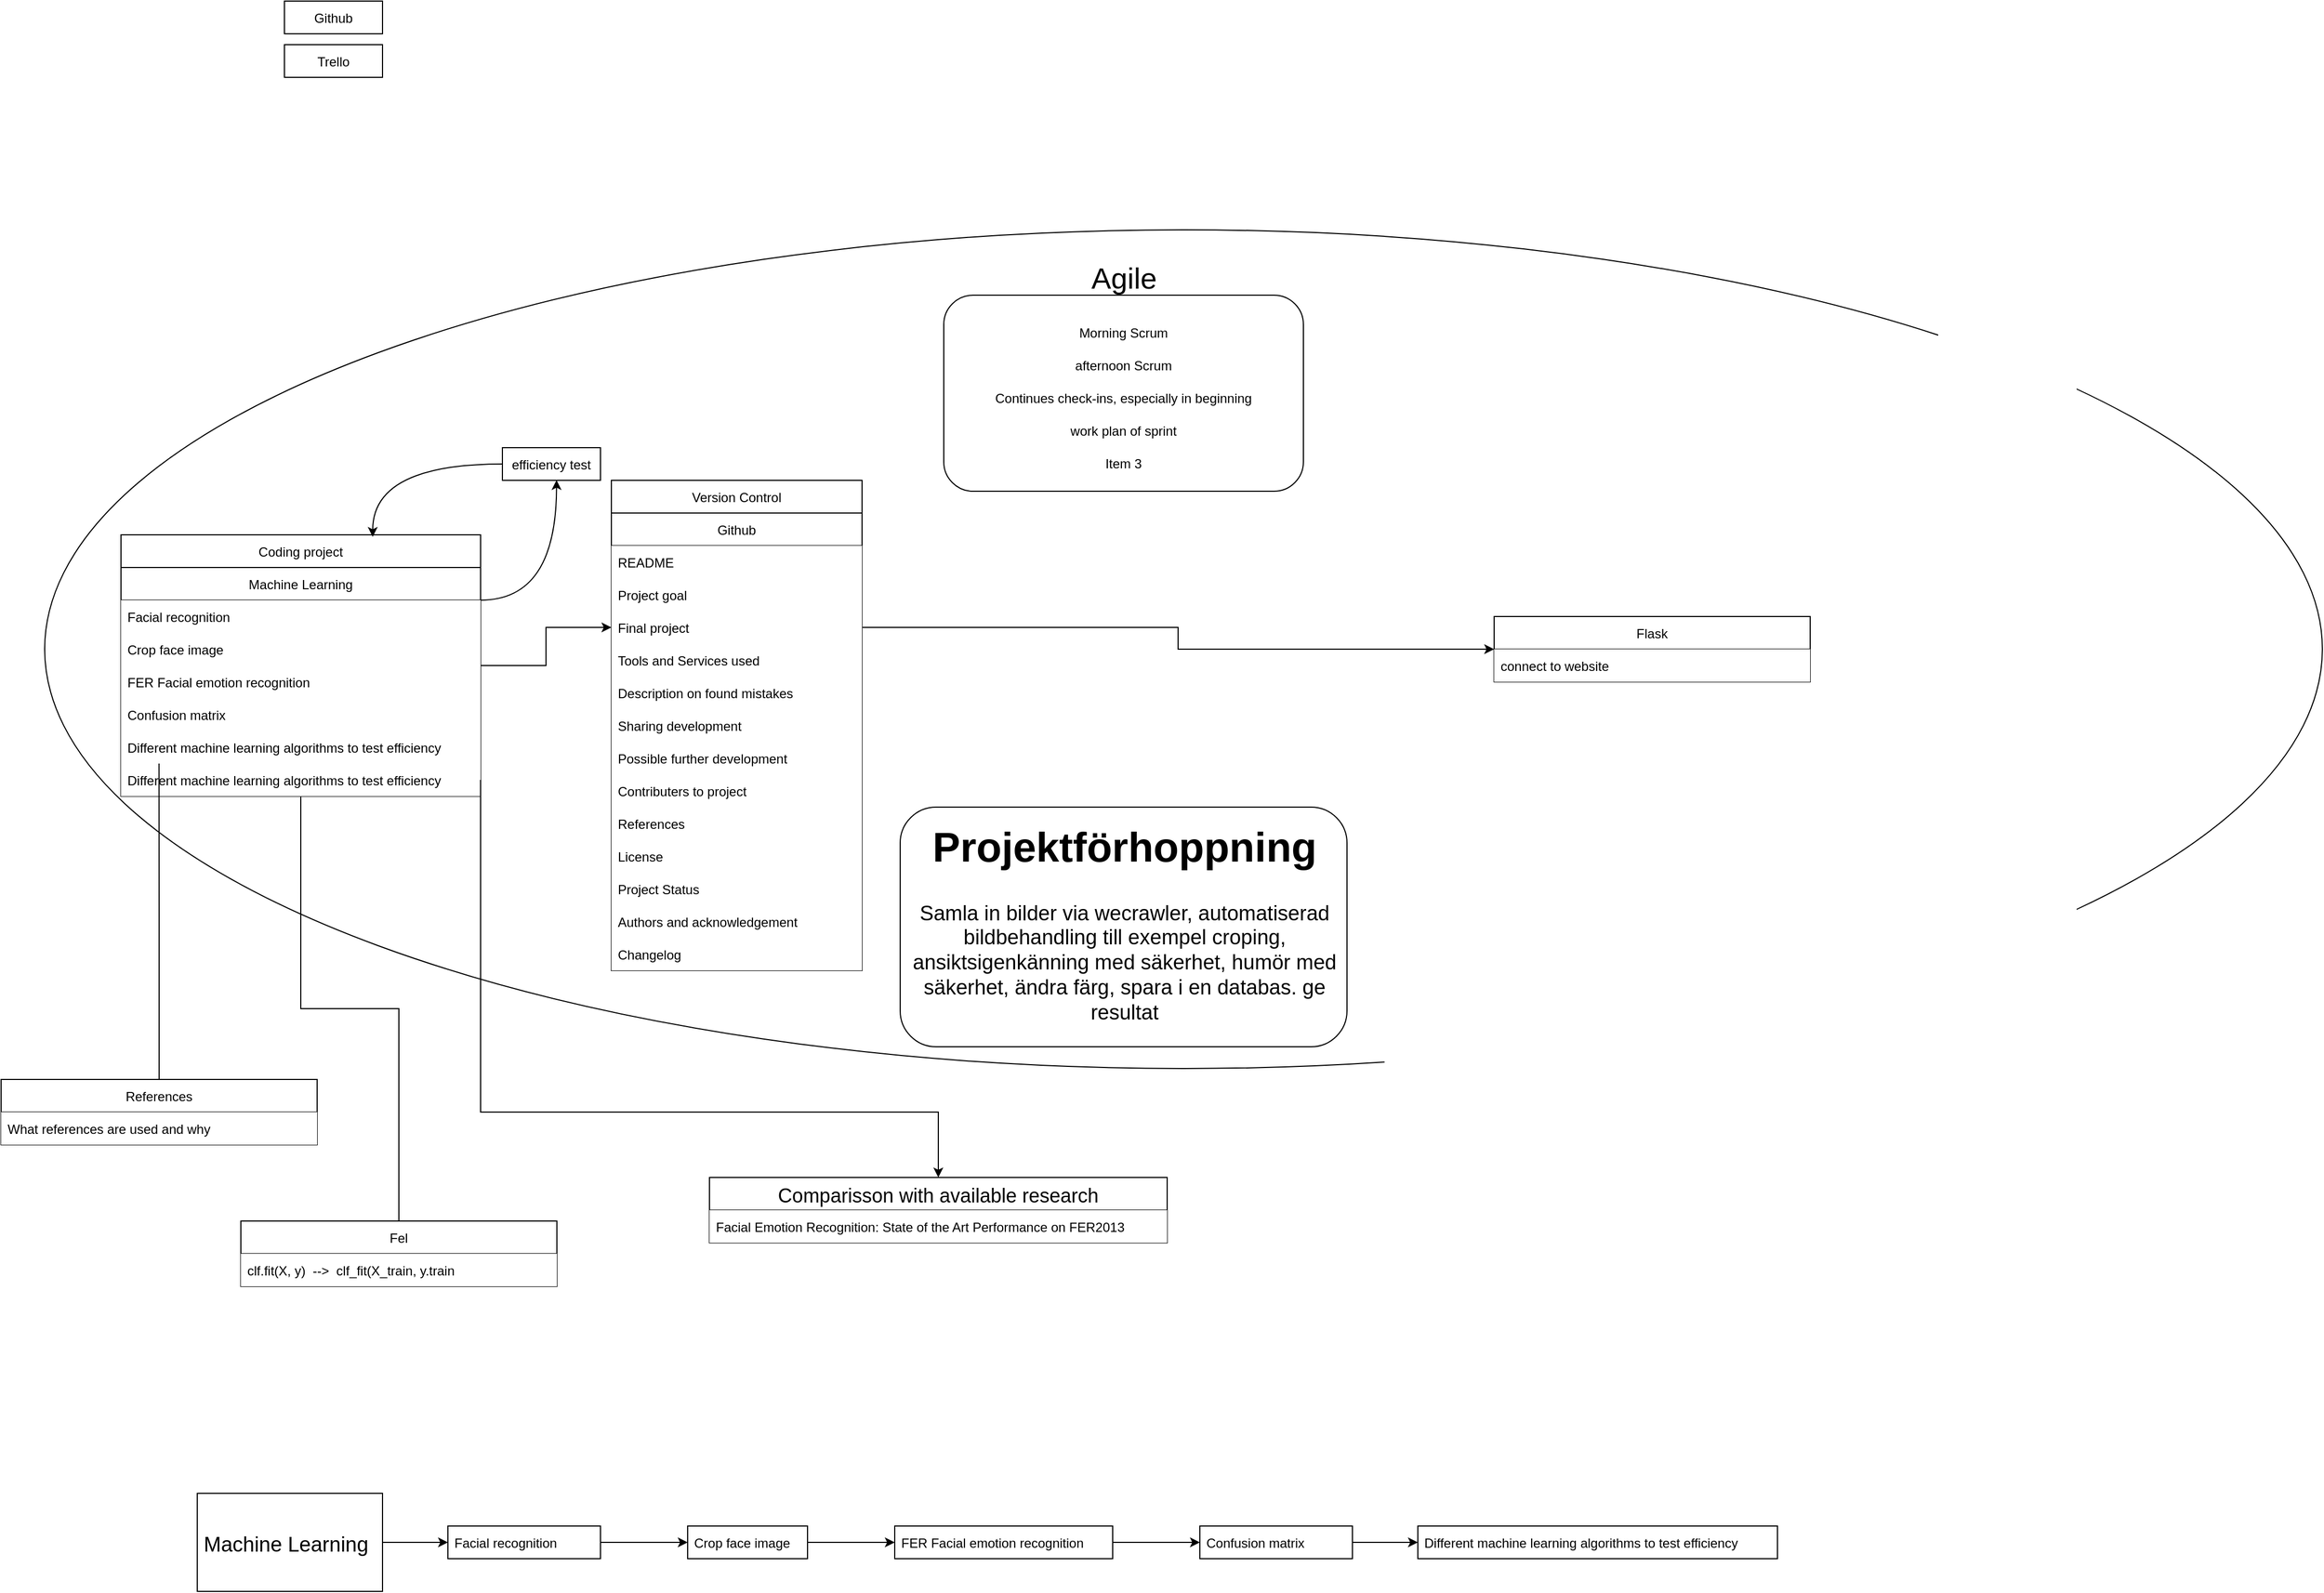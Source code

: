 <mxfile version="20.2.3" type="device"><diagram id="R2lEEEUBdFMjLlhIrx00" name="Final countdown"><mxGraphModel dx="2333" dy="927" grid="1" gridSize="10" guides="1" tooltips="1" connect="1" arrows="1" fold="1" page="1" pageScale="1" pageWidth="850" pageHeight="1100" math="0" shadow="0" extFonts="Permanent Marker^https://fonts.googleapis.com/css?family=Permanent+Marker"><root><mxCell id="0"/><mxCell id="1" parent="0"/><mxCell id="CYuz1rGGrEeGmtS05ZPu-52" value="" style="ellipse;whiteSpace=wrap;html=1;fillColor=default;" parent="1" vertex="1"><mxGeometry x="-30" y="270" width="2090" height="770" as="geometry"/></mxCell><mxCell id="CYuz1rGGrEeGmtS05ZPu-55" style="edgeStyle=orthogonalEdgeStyle;rounded=0;orthogonalLoop=1;jettySize=auto;html=1;exitX=0.5;exitY=1;exitDx=0;exitDy=0;fontSize=27;endArrow=none;endFill=0;" parent="1" source="CYuz1rGGrEeGmtS05ZPu-5" target="CYuz1rGGrEeGmtS05ZPu-46" edge="1"><mxGeometry relative="1" as="geometry"/></mxCell><mxCell id="CYuz1rGGrEeGmtS05ZPu-72" style="edgeStyle=orthogonalEdgeStyle;curved=1;orthogonalLoop=1;jettySize=auto;html=1;exitX=1;exitY=0.25;exitDx=0;exitDy=0;entryX=0.552;entryY=0.991;entryDx=0;entryDy=0;entryPerimeter=0;fontSize=27;endArrow=classic;endFill=1;" parent="1" source="CYuz1rGGrEeGmtS05ZPu-5" target="CYuz1rGGrEeGmtS05ZPu-64" edge="1"><mxGeometry relative="1" as="geometry"/></mxCell><mxCell id="CYuz1rGGrEeGmtS05ZPu-107" style="edgeStyle=orthogonalEdgeStyle;orthogonalLoop=1;jettySize=auto;html=1;exitX=1;exitY=0.5;exitDx=0;exitDy=0;fontSize=19;endArrow=classic;endFill=1;rounded=0;entryX=0;entryY=0.5;entryDx=0;entryDy=0;" parent="1" source="CYuz1rGGrEeGmtS05ZPu-5" target="CYuz1rGGrEeGmtS05ZPu-97" edge="1"><mxGeometry relative="1" as="geometry"><mxPoint x="450" y="670" as="targetPoint"/></mxGeometry></mxCell><mxCell id="CYuz1rGGrEeGmtS05ZPu-5" value="Coding project" style="swimlane;fontStyle=0;childLayout=stackLayout;horizontal=1;startSize=30;horizontalStack=0;resizeParent=1;resizeParentMax=0;resizeLast=0;collapsible=1;marginBottom=0;" parent="1" vertex="1"><mxGeometry x="40" y="550" width="330" height="240" as="geometry"/></mxCell><mxCell id="CYuz1rGGrEeGmtS05ZPu-7" value="Machine Learning" style="text;strokeColor=default;fillColor=default;align=center;verticalAlign=middle;spacingLeft=4;spacingRight=4;overflow=hidden;points=[[0,0.5],[1,0.5]];portConstraint=eastwest;rotatable=0;" parent="CYuz1rGGrEeGmtS05ZPu-5" vertex="1"><mxGeometry y="30" width="330" height="30" as="geometry"/></mxCell><mxCell id="CYuz1rGGrEeGmtS05ZPu-93" value="Facial recognition" style="text;strokeColor=none;fillColor=default;align=left;verticalAlign=middle;spacingLeft=4;spacingRight=4;overflow=hidden;points=[[0,0.5],[1,0.5]];portConstraint=eastwest;rotatable=0;" parent="CYuz1rGGrEeGmtS05ZPu-5" vertex="1"><mxGeometry y="60" width="330" height="30" as="geometry"/></mxCell><mxCell id="CYuz1rGGrEeGmtS05ZPu-8" value="Crop face image" style="text;strokeColor=none;fillColor=default;align=left;verticalAlign=middle;spacingLeft=4;spacingRight=4;overflow=hidden;points=[[0,0.5],[1,0.5]];portConstraint=eastwest;rotatable=0;" parent="CYuz1rGGrEeGmtS05ZPu-5" vertex="1"><mxGeometry y="90" width="330" height="30" as="geometry"/></mxCell><mxCell id="CYuz1rGGrEeGmtS05ZPu-6" value="FER Facial emotion recognition" style="text;strokeColor=none;fillColor=default;align=left;verticalAlign=middle;spacingLeft=4;spacingRight=4;overflow=hidden;points=[[0,0.5],[1,0.5]];portConstraint=eastwest;rotatable=0;" parent="CYuz1rGGrEeGmtS05ZPu-5" vertex="1"><mxGeometry y="120" width="330" height="30" as="geometry"/></mxCell><mxCell id="CYuz1rGGrEeGmtS05ZPu-11" value="Confusion matrix" style="text;strokeColor=none;fillColor=default;align=left;verticalAlign=middle;spacingLeft=4;spacingRight=4;overflow=hidden;points=[[0,0.5],[1,0.5]];portConstraint=eastwest;rotatable=0;" parent="CYuz1rGGrEeGmtS05ZPu-5" vertex="1"><mxGeometry y="150" width="330" height="30" as="geometry"/></mxCell><mxCell id="CYuz1rGGrEeGmtS05ZPu-50" value="Different machine learning algorithms to test efficiency" style="text;strokeColor=none;fillColor=default;align=left;verticalAlign=middle;spacingLeft=4;spacingRight=4;overflow=hidden;points=[[0,0.5],[1,0.5]];portConstraint=eastwest;rotatable=0;" parent="CYuz1rGGrEeGmtS05ZPu-5" vertex="1"><mxGeometry y="180" width="330" height="30" as="geometry"/></mxCell><mxCell id="CYuz1rGGrEeGmtS05ZPu-10" value="Different machine learning algorithms to test efficiency" style="text;strokeColor=none;fillColor=default;align=left;verticalAlign=middle;spacingLeft=4;spacingRight=4;overflow=hidden;points=[[0,0.5],[1,0.5]];portConstraint=eastwest;rotatable=0;" parent="CYuz1rGGrEeGmtS05ZPu-5" vertex="1"><mxGeometry y="210" width="330" height="30" as="geometry"/></mxCell><mxCell id="CYuz1rGGrEeGmtS05ZPu-12" value="" style="swimlane;fontStyle=0;childLayout=stackLayout;horizontal=1;startSize=30;horizontalStack=0;resizeParent=1;resizeParentMax=0;resizeLast=0;collapsible=1;marginBottom=0;fillColor=default;html=1;strokeColor=none;" parent="1" vertex="1"><mxGeometry x="795" y="310" width="330" height="60" as="geometry"/></mxCell><mxCell id="CYuz1rGGrEeGmtS05ZPu-56" style="edgeStyle=orthogonalEdgeStyle;rounded=0;orthogonalLoop=1;jettySize=auto;html=1;exitX=0.5;exitY=0;exitDx=0;exitDy=0;fontSize=27;endArrow=none;endFill=0;" parent="1" source="CYuz1rGGrEeGmtS05ZPu-31" edge="1"><mxGeometry relative="1" as="geometry"><mxPoint x="74.895" y="760" as="targetPoint"/></mxGeometry></mxCell><mxCell id="CYuz1rGGrEeGmtS05ZPu-31" value="References" style="swimlane;fontStyle=0;childLayout=stackLayout;horizontal=1;startSize=30;horizontalStack=0;resizeParent=1;resizeParentMax=0;resizeLast=0;collapsible=1;marginBottom=0;" parent="1" vertex="1"><mxGeometry x="-70" y="1050" width="290" height="60" as="geometry"/></mxCell><mxCell id="CYuz1rGGrEeGmtS05ZPu-37" value="What references are used and why" style="text;strokeColor=none;fillColor=default;align=left;verticalAlign=middle;spacingLeft=4;spacingRight=4;overflow=hidden;points=[[0,0.5],[1,0.5]];portConstraint=eastwest;rotatable=0;" parent="CYuz1rGGrEeGmtS05ZPu-31" vertex="1"><mxGeometry y="30" width="290" height="30" as="geometry"/></mxCell><mxCell id="CYuz1rGGrEeGmtS05ZPu-39" value="Flask" style="swimlane;fontStyle=0;childLayout=stackLayout;horizontal=1;startSize=30;horizontalStack=0;resizeParent=1;resizeParentMax=0;resizeLast=0;collapsible=1;marginBottom=0;" parent="1" vertex="1"><mxGeometry x="1300" y="625" width="290" height="60" as="geometry"/></mxCell><mxCell id="CYuz1rGGrEeGmtS05ZPu-44" value="connect to website" style="text;strokeColor=none;fillColor=default;align=left;verticalAlign=middle;spacingLeft=4;spacingRight=4;overflow=hidden;points=[[0,0.5],[1,0.5]];portConstraint=eastwest;rotatable=0;" parent="CYuz1rGGrEeGmtS05ZPu-39" vertex="1"><mxGeometry y="30" width="290" height="30" as="geometry"/></mxCell><mxCell id="CYuz1rGGrEeGmtS05ZPu-46" value="Fel" style="swimlane;fontStyle=0;childLayout=stackLayout;horizontal=1;startSize=30;horizontalStack=0;resizeParent=1;resizeParentMax=0;resizeLast=0;collapsible=1;marginBottom=0;" parent="1" vertex="1"><mxGeometry x="150" y="1180" width="290" height="60" as="geometry"/></mxCell><mxCell id="CYuz1rGGrEeGmtS05ZPu-47" value="clf.fit(X, y)  --&gt;  clf_fit(X_train, y.train" style="text;strokeColor=none;fillColor=default;align=left;verticalAlign=middle;spacingLeft=4;spacingRight=4;overflow=hidden;points=[[0,0.5],[1,0.5]];portConstraint=eastwest;rotatable=0;" parent="CYuz1rGGrEeGmtS05ZPu-46" vertex="1"><mxGeometry y="30" width="290" height="30" as="geometry"/></mxCell><mxCell id="CYuz1rGGrEeGmtS05ZPu-51" style="edgeStyle=orthogonalEdgeStyle;rounded=0;orthogonalLoop=1;jettySize=auto;html=1;exitX=1;exitY=0.5;exitDx=0;exitDy=0;" parent="1" source="CYuz1rGGrEeGmtS05ZPu-97" target="CYuz1rGGrEeGmtS05ZPu-39" edge="1"><mxGeometry relative="1" as="geometry"/></mxCell><mxCell id="CYuz1rGGrEeGmtS05ZPu-53" value="&lt;font style=&quot;font-size: 27px;&quot;&gt;Agile&lt;/font&gt;" style="text;html=1;align=center;verticalAlign=middle;resizable=0;points=[];autosize=1;strokeColor=none;fillColor=none;" parent="1" vertex="1"><mxGeometry x="920" y="290" width="80" height="50" as="geometry"/></mxCell><mxCell id="CYuz1rGGrEeGmtS05ZPu-77" style="edgeStyle=orthogonalEdgeStyle;curved=1;orthogonalLoop=1;jettySize=auto;html=1;exitX=1;exitY=0.5;exitDx=0;exitDy=0;entryX=0;entryY=0.5;entryDx=0;entryDy=0;fontSize=19;endArrow=classic;endFill=1;" parent="1" source="CYuz1rGGrEeGmtS05ZPu-59" target="CYuz1rGGrEeGmtS05ZPu-60" edge="1"><mxGeometry relative="1" as="geometry"/></mxCell><mxCell id="CYuz1rGGrEeGmtS05ZPu-59" value="Crop face image" style="text;strokeColor=default;fillColor=default;align=left;verticalAlign=middle;spacingLeft=4;spacingRight=4;overflow=hidden;points=[[0,0.5],[1,0.5]];portConstraint=eastwest;rotatable=0;" parent="1" vertex="1"><mxGeometry x="560" y="1460" width="110" height="30" as="geometry"/></mxCell><mxCell id="CYuz1rGGrEeGmtS05ZPu-78" style="edgeStyle=orthogonalEdgeStyle;curved=1;orthogonalLoop=1;jettySize=auto;html=1;exitX=1;exitY=0.5;exitDx=0;exitDy=0;entryX=0;entryY=0.5;entryDx=0;entryDy=0;fontSize=19;endArrow=classic;endFill=1;" parent="1" source="CYuz1rGGrEeGmtS05ZPu-60" target="CYuz1rGGrEeGmtS05ZPu-61" edge="1"><mxGeometry relative="1" as="geometry"/></mxCell><mxCell id="CYuz1rGGrEeGmtS05ZPu-60" value="FER Facial emotion recognition" style="text;strokeColor=default;fillColor=default;align=left;verticalAlign=middle;spacingLeft=4;spacingRight=4;overflow=hidden;points=[[0,0.5],[1,0.5]];portConstraint=eastwest;rotatable=0;" parent="1" vertex="1"><mxGeometry x="750" y="1460" width="200" height="30" as="geometry"/></mxCell><mxCell id="CYuz1rGGrEeGmtS05ZPu-79" style="edgeStyle=orthogonalEdgeStyle;curved=1;orthogonalLoop=1;jettySize=auto;html=1;exitX=1;exitY=0.5;exitDx=0;exitDy=0;entryX=0;entryY=0.5;entryDx=0;entryDy=0;fontSize=19;endArrow=classic;endFill=1;" parent="1" source="CYuz1rGGrEeGmtS05ZPu-61" target="CYuz1rGGrEeGmtS05ZPu-62" edge="1"><mxGeometry relative="1" as="geometry"/></mxCell><mxCell id="CYuz1rGGrEeGmtS05ZPu-61" value="Confusion matrix" style="text;strokeColor=default;fillColor=default;align=left;verticalAlign=middle;spacingLeft=4;spacingRight=4;overflow=hidden;points=[[0,0.5],[1,0.5]];portConstraint=eastwest;rotatable=0;" parent="1" vertex="1"><mxGeometry x="1030" y="1460" width="140" height="30" as="geometry"/></mxCell><mxCell id="CYuz1rGGrEeGmtS05ZPu-71" style="edgeStyle=orthogonalEdgeStyle;curved=1;orthogonalLoop=1;jettySize=auto;html=1;exitX=0;exitY=0.5;exitDx=0;exitDy=0;entryX=0.7;entryY=0.008;entryDx=0;entryDy=0;entryPerimeter=0;fontSize=27;endArrow=classic;endFill=1;" parent="1" source="CYuz1rGGrEeGmtS05ZPu-64" target="CYuz1rGGrEeGmtS05ZPu-5" edge="1"><mxGeometry relative="1" as="geometry"/></mxCell><mxCell id="CYuz1rGGrEeGmtS05ZPu-64" value="efficiency test" style="text;strokeColor=default;fillColor=default;align=center;verticalAlign=middle;spacingLeft=4;spacingRight=4;overflow=hidden;points=[[0,0.5],[1,0.5]];portConstraint=eastwest;rotatable=0;" parent="1" vertex="1"><mxGeometry x="390" y="470" width="90" height="30" as="geometry"/></mxCell><mxCell id="CYuz1rGGrEeGmtS05ZPu-73" value="" style="rounded=1;whiteSpace=wrap;html=1;fontSize=27;strokeColor=default;fillColor=default;" parent="1" vertex="1"><mxGeometry x="795" y="330" width="330" height="180" as="geometry"/></mxCell><mxCell id="CYuz1rGGrEeGmtS05ZPu-13" value="Morning Scrum" style="text;strokeColor=none;fillColor=default;align=center;verticalAlign=middle;spacingLeft=4;spacingRight=4;overflow=hidden;points=[[0,0.5],[1,0.5]];portConstraint=eastwest;rotatable=0;html=1;" parent="1" vertex="1"><mxGeometry x="800" y="350" width="320" height="30" as="geometry"/></mxCell><mxCell id="CYuz1rGGrEeGmtS05ZPu-14" value="afternoon Scrum" style="text;strokeColor=none;fillColor=default;align=center;verticalAlign=middle;spacingLeft=4;spacingRight=4;overflow=hidden;points=[[0,0.5],[1,0.5]];portConstraint=eastwest;rotatable=0;html=1;" parent="1" vertex="1"><mxGeometry x="800" y="380" width="320" height="30" as="geometry"/></mxCell><mxCell id="CYuz1rGGrEeGmtS05ZPu-21" value="Continues check-ins, especially in beginning" style="text;strokeColor=none;fillColor=default;align=center;verticalAlign=middle;spacingLeft=4;spacingRight=4;overflow=hidden;points=[[0,0.5],[1,0.5]];portConstraint=eastwest;rotatable=0;html=1;" parent="1" vertex="1"><mxGeometry x="800" y="410" width="320" height="30" as="geometry"/></mxCell><mxCell id="CYuz1rGGrEeGmtS05ZPu-23" value="work plan of sprint" style="text;strokeColor=none;fillColor=default;align=center;verticalAlign=middle;spacingLeft=4;spacingRight=4;overflow=hidden;points=[[0,0.5],[1,0.5]];portConstraint=eastwest;rotatable=0;html=1;" parent="1" vertex="1"><mxGeometry x="800" y="440" width="320" height="30" as="geometry"/></mxCell><mxCell id="CYuz1rGGrEeGmtS05ZPu-22" value="Item 3" style="text;strokeColor=none;fillColor=default;align=center;verticalAlign=middle;spacingLeft=4;spacingRight=4;overflow=hidden;points=[[0,0.5],[1,0.5]];portConstraint=eastwest;rotatable=0;html=1;" parent="1" vertex="1"><mxGeometry x="810" y="470" width="300" height="30" as="geometry"/></mxCell><mxCell id="CYuz1rGGrEeGmtS05ZPu-76" style="edgeStyle=orthogonalEdgeStyle;curved=1;orthogonalLoop=1;jettySize=auto;html=1;exitX=1;exitY=0.5;exitDx=0;exitDy=0;entryX=0;entryY=0.5;entryDx=0;entryDy=0;fontSize=19;endArrow=classic;endFill=1;" parent="1" source="CYuz1rGGrEeGmtS05ZPu-58" target="CYuz1rGGrEeGmtS05ZPu-59" edge="1"><mxGeometry relative="1" as="geometry"/></mxCell><mxCell id="CYuz1rGGrEeGmtS05ZPu-58" value="Facial recognition" style="text;strokeColor=default;fillColor=default;align=left;verticalAlign=middle;spacingLeft=4;spacingRight=4;overflow=hidden;points=[[0,0.5],[1,0.5]];portConstraint=eastwest;rotatable=0;" parent="1" vertex="1"><mxGeometry x="340" y="1460" width="140" height="30" as="geometry"/></mxCell><mxCell id="CYuz1rGGrEeGmtS05ZPu-62" value="Different machine learning algorithms to test efficiency" style="text;strokeColor=default;fillColor=default;align=left;verticalAlign=middle;spacingLeft=4;spacingRight=4;overflow=hidden;points=[[0,0.5],[1,0.5]];portConstraint=eastwest;rotatable=0;" parent="1" vertex="1"><mxGeometry x="1230" y="1460" width="330" height="30" as="geometry"/></mxCell><mxCell id="CYuz1rGGrEeGmtS05ZPu-75" style="edgeStyle=orthogonalEdgeStyle;curved=1;orthogonalLoop=1;jettySize=auto;html=1;exitX=1;exitY=0.5;exitDx=0;exitDy=0;entryX=0;entryY=0.5;entryDx=0;entryDy=0;fontSize=19;endArrow=classic;endFill=1;" parent="1" source="CYuz1rGGrEeGmtS05ZPu-74" target="CYuz1rGGrEeGmtS05ZPu-58" edge="1"><mxGeometry relative="1" as="geometry"/></mxCell><mxCell id="CYuz1rGGrEeGmtS05ZPu-74" value="Machine Learning" style="text;strokeColor=default;fillColor=default;align=left;verticalAlign=middle;spacingLeft=4;spacingRight=4;overflow=hidden;points=[[0,0.5],[1,0.5]];portConstraint=eastwest;rotatable=0;fontSize=19;" parent="1" vertex="1"><mxGeometry x="110" y="1430" width="170" height="90" as="geometry"/></mxCell><mxCell id="CYuz1rGGrEeGmtS05ZPu-82" value="&lt;h1 style=&quot;text-align: center;&quot;&gt;Projektförhoppning&lt;/h1&gt;&lt;p style=&quot;text-align: center;&quot;&gt;&lt;span style=&quot;&quot;&gt;Samla in bilder via wecrawler, automatiserad bildbehandling till exempel croping, ansiktsigenkänning med säkerhet, humör med säkerhet, ändra färg, spara i en databas. ge resultat&lt;/span&gt;&lt;br&gt;&lt;/p&gt;" style="text;html=1;strokeColor=default;fillColor=default;spacing=5;spacingTop=-20;whiteSpace=wrap;overflow=hidden;rounded=1;fontSize=19;gradientColor=none;" parent="1" vertex="1"><mxGeometry x="755" y="800" width="410" height="220" as="geometry"/></mxCell><mxCell id="CYuz1rGGrEeGmtS05ZPu-83" value="Github" style="text;strokeColor=default;fillColor=default;align=center;verticalAlign=middle;spacingLeft=4;spacingRight=4;overflow=hidden;points=[[0,0.5],[1,0.5]];portConstraint=eastwest;rotatable=0;" parent="1" vertex="1"><mxGeometry x="190" y="60" width="90" height="30" as="geometry"/></mxCell><mxCell id="CYuz1rGGrEeGmtS05ZPu-84" value="Trello" style="text;strokeColor=default;fillColor=default;align=center;verticalAlign=middle;spacingLeft=4;spacingRight=4;overflow=hidden;points=[[0,0.5],[1,0.5]];portConstraint=eastwest;rotatable=0;" parent="1" vertex="1"><mxGeometry x="190" y="100" width="90" height="30" as="geometry"/></mxCell><mxCell id="CYuz1rGGrEeGmtS05ZPu-94" value="Version Control" style="swimlane;fontStyle=0;childLayout=stackLayout;horizontal=1;startSize=30;horizontalStack=0;resizeParent=1;resizeParentMax=0;resizeLast=0;collapsible=1;marginBottom=0;" parent="1" vertex="1"><mxGeometry x="490" y="500" width="230" height="450" as="geometry"/></mxCell><mxCell id="CYuz1rGGrEeGmtS05ZPu-95" value="Github" style="text;strokeColor=default;fillColor=default;align=center;verticalAlign=middle;spacingLeft=4;spacingRight=4;overflow=hidden;points=[[0,0.5],[1,0.5]];portConstraint=eastwest;rotatable=0;" parent="CYuz1rGGrEeGmtS05ZPu-94" vertex="1"><mxGeometry y="30" width="230" height="30" as="geometry"/></mxCell><mxCell id="CYuz1rGGrEeGmtS05ZPu-96" value="README" style="text;strokeColor=none;fillColor=default;align=left;verticalAlign=middle;spacingLeft=4;spacingRight=4;overflow=hidden;points=[[0,0.5],[1,0.5]];portConstraint=eastwest;rotatable=0;" parent="CYuz1rGGrEeGmtS05ZPu-94" vertex="1"><mxGeometry y="60" width="230" height="30" as="geometry"/></mxCell><mxCell id="CYuz1rGGrEeGmtS05ZPu-105" value="Project goal" style="text;strokeColor=none;fillColor=default;align=left;verticalAlign=middle;spacingLeft=4;spacingRight=4;overflow=hidden;points=[[0,0.5],[1,0.5]];portConstraint=eastwest;rotatable=0;" parent="CYuz1rGGrEeGmtS05ZPu-94" vertex="1"><mxGeometry y="90" width="230" height="30" as="geometry"/></mxCell><mxCell id="CYuz1rGGrEeGmtS05ZPu-97" value="Final project" style="text;strokeColor=none;fillColor=default;align=left;verticalAlign=middle;spacingLeft=4;spacingRight=4;overflow=hidden;points=[[0,0.5],[1,0.5]];portConstraint=eastwest;rotatable=0;" parent="CYuz1rGGrEeGmtS05ZPu-94" vertex="1"><mxGeometry y="120" width="230" height="30" as="geometry"/></mxCell><mxCell id="CYuz1rGGrEeGmtS05ZPu-106" value="Tools and Services used" style="text;strokeColor=none;fillColor=default;align=left;verticalAlign=middle;spacingLeft=4;spacingRight=4;overflow=hidden;points=[[0,0.5],[1,0.5]];portConstraint=eastwest;rotatable=0;" parent="CYuz1rGGrEeGmtS05ZPu-94" vertex="1"><mxGeometry y="150" width="230" height="30" as="geometry"/></mxCell><mxCell id="CYuz1rGGrEeGmtS05ZPu-103" value="Description on found mistakes" style="text;strokeColor=none;fillColor=default;align=left;verticalAlign=middle;spacingLeft=4;spacingRight=4;overflow=hidden;points=[[0,0.5],[1,0.5]];portConstraint=eastwest;rotatable=0;" parent="CYuz1rGGrEeGmtS05ZPu-94" vertex="1"><mxGeometry y="180" width="230" height="30" as="geometry"/></mxCell><mxCell id="CYuz1rGGrEeGmtS05ZPu-102" value="Sharing development " style="text;strokeColor=none;fillColor=default;align=left;verticalAlign=middle;spacingLeft=4;spacingRight=4;overflow=hidden;points=[[0,0.5],[1,0.5]];portConstraint=eastwest;rotatable=0;" parent="CYuz1rGGrEeGmtS05ZPu-94" vertex="1"><mxGeometry y="210" width="230" height="30" as="geometry"/></mxCell><mxCell id="CYuz1rGGrEeGmtS05ZPu-104" value="Possible further development" style="text;strokeColor=none;fillColor=default;align=left;verticalAlign=middle;spacingLeft=4;spacingRight=4;overflow=hidden;points=[[0,0.5],[1,0.5]];portConstraint=eastwest;rotatable=0;" parent="CYuz1rGGrEeGmtS05ZPu-94" vertex="1"><mxGeometry y="240" width="230" height="30" as="geometry"/></mxCell><mxCell id="CYuz1rGGrEeGmtS05ZPu-108" value="Contributers to project" style="text;strokeColor=none;fillColor=default;align=left;verticalAlign=middle;spacingLeft=4;spacingRight=4;overflow=hidden;points=[[0,0.5],[1,0.5]];portConstraint=eastwest;rotatable=0;" parent="CYuz1rGGrEeGmtS05ZPu-94" vertex="1"><mxGeometry y="270" width="230" height="30" as="geometry"/></mxCell><mxCell id="CYuz1rGGrEeGmtS05ZPu-109" value="References" style="text;strokeColor=none;fillColor=default;align=left;verticalAlign=middle;spacingLeft=4;spacingRight=4;overflow=hidden;points=[[0,0.5],[1,0.5]];portConstraint=eastwest;rotatable=0;" parent="CYuz1rGGrEeGmtS05ZPu-94" vertex="1"><mxGeometry y="300" width="230" height="30" as="geometry"/></mxCell><mxCell id="CYuz1rGGrEeGmtS05ZPu-110" value="License" style="text;strokeColor=none;fillColor=default;align=left;verticalAlign=middle;spacingLeft=4;spacingRight=4;overflow=hidden;points=[[0,0.5],[1,0.5]];portConstraint=eastwest;rotatable=0;" parent="CYuz1rGGrEeGmtS05ZPu-94" vertex="1"><mxGeometry y="330" width="230" height="30" as="geometry"/></mxCell><mxCell id="CYuz1rGGrEeGmtS05ZPu-111" value="Project Status" style="text;strokeColor=none;fillColor=default;align=left;verticalAlign=middle;spacingLeft=4;spacingRight=4;overflow=hidden;points=[[0,0.5],[1,0.5]];portConstraint=eastwest;rotatable=0;" parent="CYuz1rGGrEeGmtS05ZPu-94" vertex="1"><mxGeometry y="360" width="230" height="30" as="geometry"/></mxCell><mxCell id="CYuz1rGGrEeGmtS05ZPu-112" value="Authors and acknowledgement" style="text;strokeColor=none;fillColor=default;align=left;verticalAlign=middle;spacingLeft=4;spacingRight=4;overflow=hidden;points=[[0,0.5],[1,0.5]];portConstraint=eastwest;rotatable=0;" parent="CYuz1rGGrEeGmtS05ZPu-94" vertex="1"><mxGeometry y="390" width="230" height="30" as="geometry"/></mxCell><mxCell id="CYuz1rGGrEeGmtS05ZPu-113" value="Changelog" style="text;strokeColor=none;fillColor=default;align=left;verticalAlign=middle;spacingLeft=4;spacingRight=4;overflow=hidden;points=[[0,0.5],[1,0.5]];portConstraint=eastwest;rotatable=0;" parent="CYuz1rGGrEeGmtS05ZPu-94" vertex="1"><mxGeometry y="420" width="230" height="30" as="geometry"/></mxCell><mxCell id="cd6dYddNMC3vxM0JpgKQ-1" value="Comparisson with available research" style="swimlane;fontStyle=0;childLayout=stackLayout;horizontal=1;startSize=30;horizontalStack=0;resizeParent=1;resizeParentMax=0;resizeLast=0;collapsible=1;marginBottom=0;fontSize=18;" vertex="1" parent="1"><mxGeometry x="580" y="1140" width="420" height="60" as="geometry"/></mxCell><mxCell id="cd6dYddNMC3vxM0JpgKQ-2" value="Facial Emotion Recognition: State of the Art Performance on FER2013" style="text;strokeColor=none;fillColor=default;align=left;verticalAlign=middle;spacingLeft=4;spacingRight=4;overflow=hidden;points=[[0,0.5],[1,0.5]];portConstraint=eastwest;rotatable=0;" vertex="1" parent="cd6dYddNMC3vxM0JpgKQ-1"><mxGeometry y="30" width="420" height="30" as="geometry"/></mxCell><mxCell id="cd6dYddNMC3vxM0JpgKQ-4" style="edgeStyle=orthogonalEdgeStyle;rounded=0;orthogonalLoop=1;jettySize=auto;html=1;exitX=1;exitY=0.5;exitDx=0;exitDy=0;entryX=0.5;entryY=0;entryDx=0;entryDy=0;fontSize=18;" edge="1" parent="1" source="CYuz1rGGrEeGmtS05ZPu-10" target="cd6dYddNMC3vxM0JpgKQ-1"><mxGeometry relative="1" as="geometry"><Array as="points"><mxPoint x="370" y="1080"/><mxPoint x="790" y="1080"/></Array></mxGeometry></mxCell></root></mxGraphModel></diagram></mxfile>